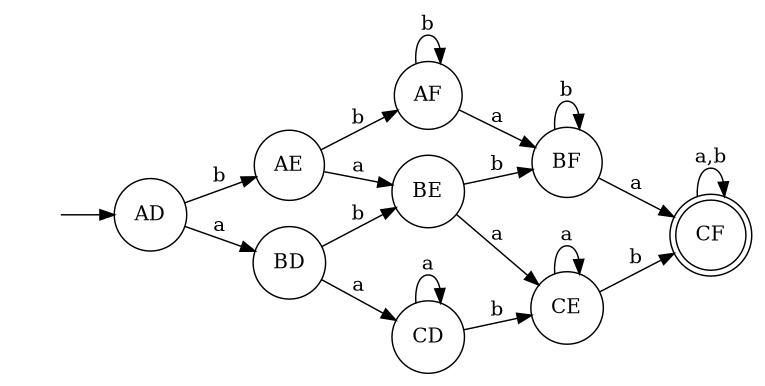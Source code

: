digraph {
	size = 5;
	rankdir=LR;
	margin = 0.05;
	node[shape=circle];
	CF[shape=doublecircle];
	" "[color=white width=0];

	" " -> AD;
	AD -> AE[label=b];
	AD -> BD[label=a];
	AE -> AF[label=b];
	AE -> BE[label=a];
	AF -> AF[label=b];
	AF -> BF[label=a];
	BD -> BE[label=b];
	BD -> CD[label=a];
	BE -> BF[label=b];
	BE -> CE[label=a];
	BF -> BF[label=b];
	BF -> CF[label=a];
	CD -> CD[label=a];
	CD -> CE[label=b];
	CE -> CE[label=a];
	CE -> CF[label=b];
	CF -> CF[label="a,b"];
	
}
